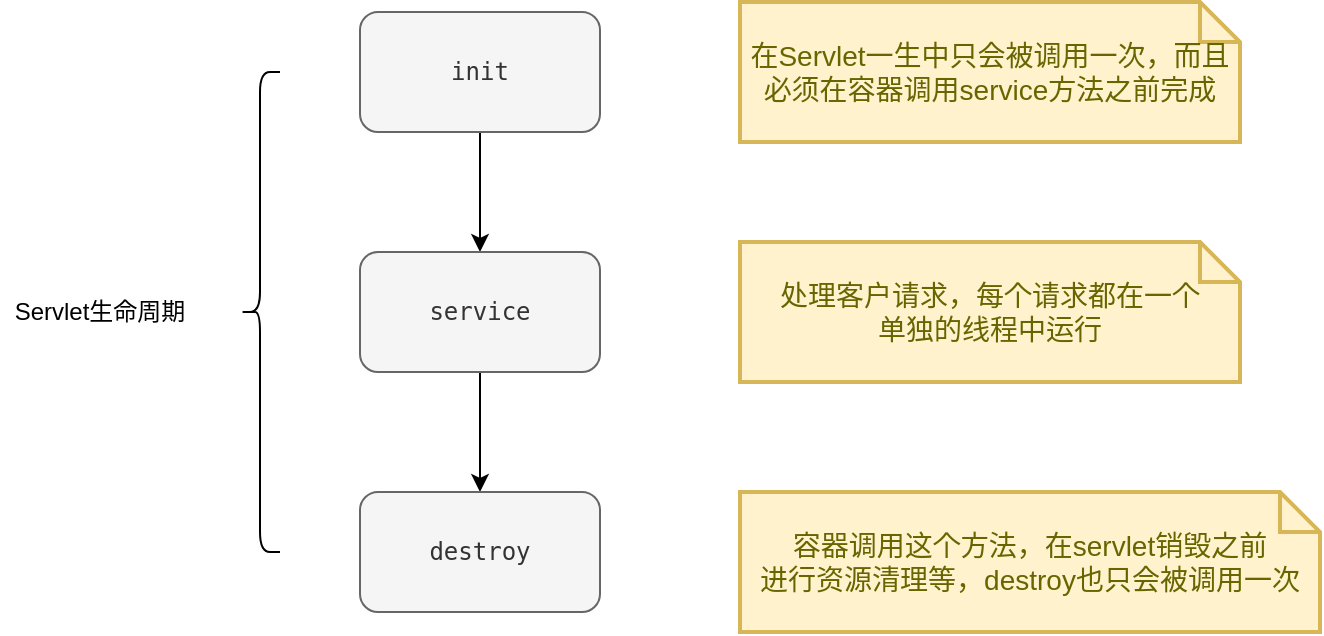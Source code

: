 <mxfile version="14.5.6" type="github">
  <diagram id="Fjm2TYBFH95Bv3WWNFhR" name="Page-1">
    <mxGraphModel dx="946" dy="536" grid="1" gridSize="10" guides="1" tooltips="1" connect="1" arrows="1" fold="1" page="1" pageScale="1" pageWidth="827" pageHeight="1169" math="0" shadow="0">
      <root>
        <mxCell id="0" />
        <mxCell id="1" parent="0" />
        <mxCell id="YKEdqVdi63BLUVKtVebM-4" style="edgeStyle=orthogonalEdgeStyle;rounded=0;orthogonalLoop=1;jettySize=auto;html=1;entryX=0.5;entryY=0;entryDx=0;entryDy=0;" edge="1" parent="1" source="YKEdqVdi63BLUVKtVebM-1" target="YKEdqVdi63BLUVKtVebM-2">
          <mxGeometry relative="1" as="geometry" />
        </mxCell>
        <mxCell id="YKEdqVdi63BLUVKtVebM-1" value="&lt;pre&gt;init&lt;/pre&gt;" style="rounded=1;whiteSpace=wrap;html=1;fillColor=#f5f5f5;strokeColor=#666666;fontColor=#333333;" vertex="1" parent="1">
          <mxGeometry x="190" y="210" width="120" height="60" as="geometry" />
        </mxCell>
        <mxCell id="YKEdqVdi63BLUVKtVebM-5" style="edgeStyle=orthogonalEdgeStyle;rounded=0;orthogonalLoop=1;jettySize=auto;html=1;exitX=0.5;exitY=1;exitDx=0;exitDy=0;entryX=0.5;entryY=0;entryDx=0;entryDy=0;" edge="1" parent="1" source="YKEdqVdi63BLUVKtVebM-2" target="YKEdqVdi63BLUVKtVebM-3">
          <mxGeometry relative="1" as="geometry" />
        </mxCell>
        <mxCell id="YKEdqVdi63BLUVKtVebM-2" value="&lt;pre&gt;service&lt;/pre&gt;" style="rounded=1;whiteSpace=wrap;html=1;fillColor=#f5f5f5;strokeColor=#666666;fontColor=#333333;" vertex="1" parent="1">
          <mxGeometry x="190" y="330" width="120" height="60" as="geometry" />
        </mxCell>
        <mxCell id="YKEdqVdi63BLUVKtVebM-3" value="&lt;pre&gt;destroy&lt;/pre&gt;" style="rounded=1;whiteSpace=wrap;html=1;fillColor=#f5f5f5;strokeColor=#666666;fontColor=#333333;" vertex="1" parent="1">
          <mxGeometry x="190" y="450" width="120" height="60" as="geometry" />
        </mxCell>
        <mxCell id="YKEdqVdi63BLUVKtVebM-6" value="" style="shape=curlyBracket;whiteSpace=wrap;html=1;rounded=1;" vertex="1" parent="1">
          <mxGeometry x="130" y="240" width="20" height="240" as="geometry" />
        </mxCell>
        <mxCell id="YKEdqVdi63BLUVKtVebM-8" value="Servlet生命周期" style="text;html=1;strokeColor=none;fillColor=none;align=center;verticalAlign=middle;whiteSpace=wrap;rounded=0;" vertex="1" parent="1">
          <mxGeometry x="10" y="350" width="100" height="20" as="geometry" />
        </mxCell>
        <mxCell id="YKEdqVdi63BLUVKtVebM-9" value="在Servlet一生中只会被调用一次，而且必须在容器调用service方法之前完成" style="shape=note;strokeWidth=2;fontSize=14;size=20;whiteSpace=wrap;html=1;fillColor=#fff2cc;strokeColor=#d6b656;fontColor=#666600;" vertex="1" parent="1">
          <mxGeometry x="380" y="205" width="250" height="70" as="geometry" />
        </mxCell>
        <mxCell id="YKEdqVdi63BLUVKtVebM-10" value="处理客户请求，每个请求都在一个&lt;br&gt;单独的线程中运行" style="shape=note;strokeWidth=2;fontSize=14;size=20;whiteSpace=wrap;html=1;fillColor=#fff2cc;strokeColor=#d6b656;fontColor=#666600;" vertex="1" parent="1">
          <mxGeometry x="380" y="325" width="250" height="70" as="geometry" />
        </mxCell>
        <mxCell id="YKEdqVdi63BLUVKtVebM-11" value="容器调用这个方法，在servlet销毁之前&lt;br&gt;进行资源清理等，destroy也只会被调用一次" style="shape=note;strokeWidth=2;fontSize=14;size=20;whiteSpace=wrap;html=1;fillColor=#fff2cc;strokeColor=#d6b656;fontColor=#666600;" vertex="1" parent="1">
          <mxGeometry x="380" y="450" width="290" height="70" as="geometry" />
        </mxCell>
      </root>
    </mxGraphModel>
  </diagram>
</mxfile>
